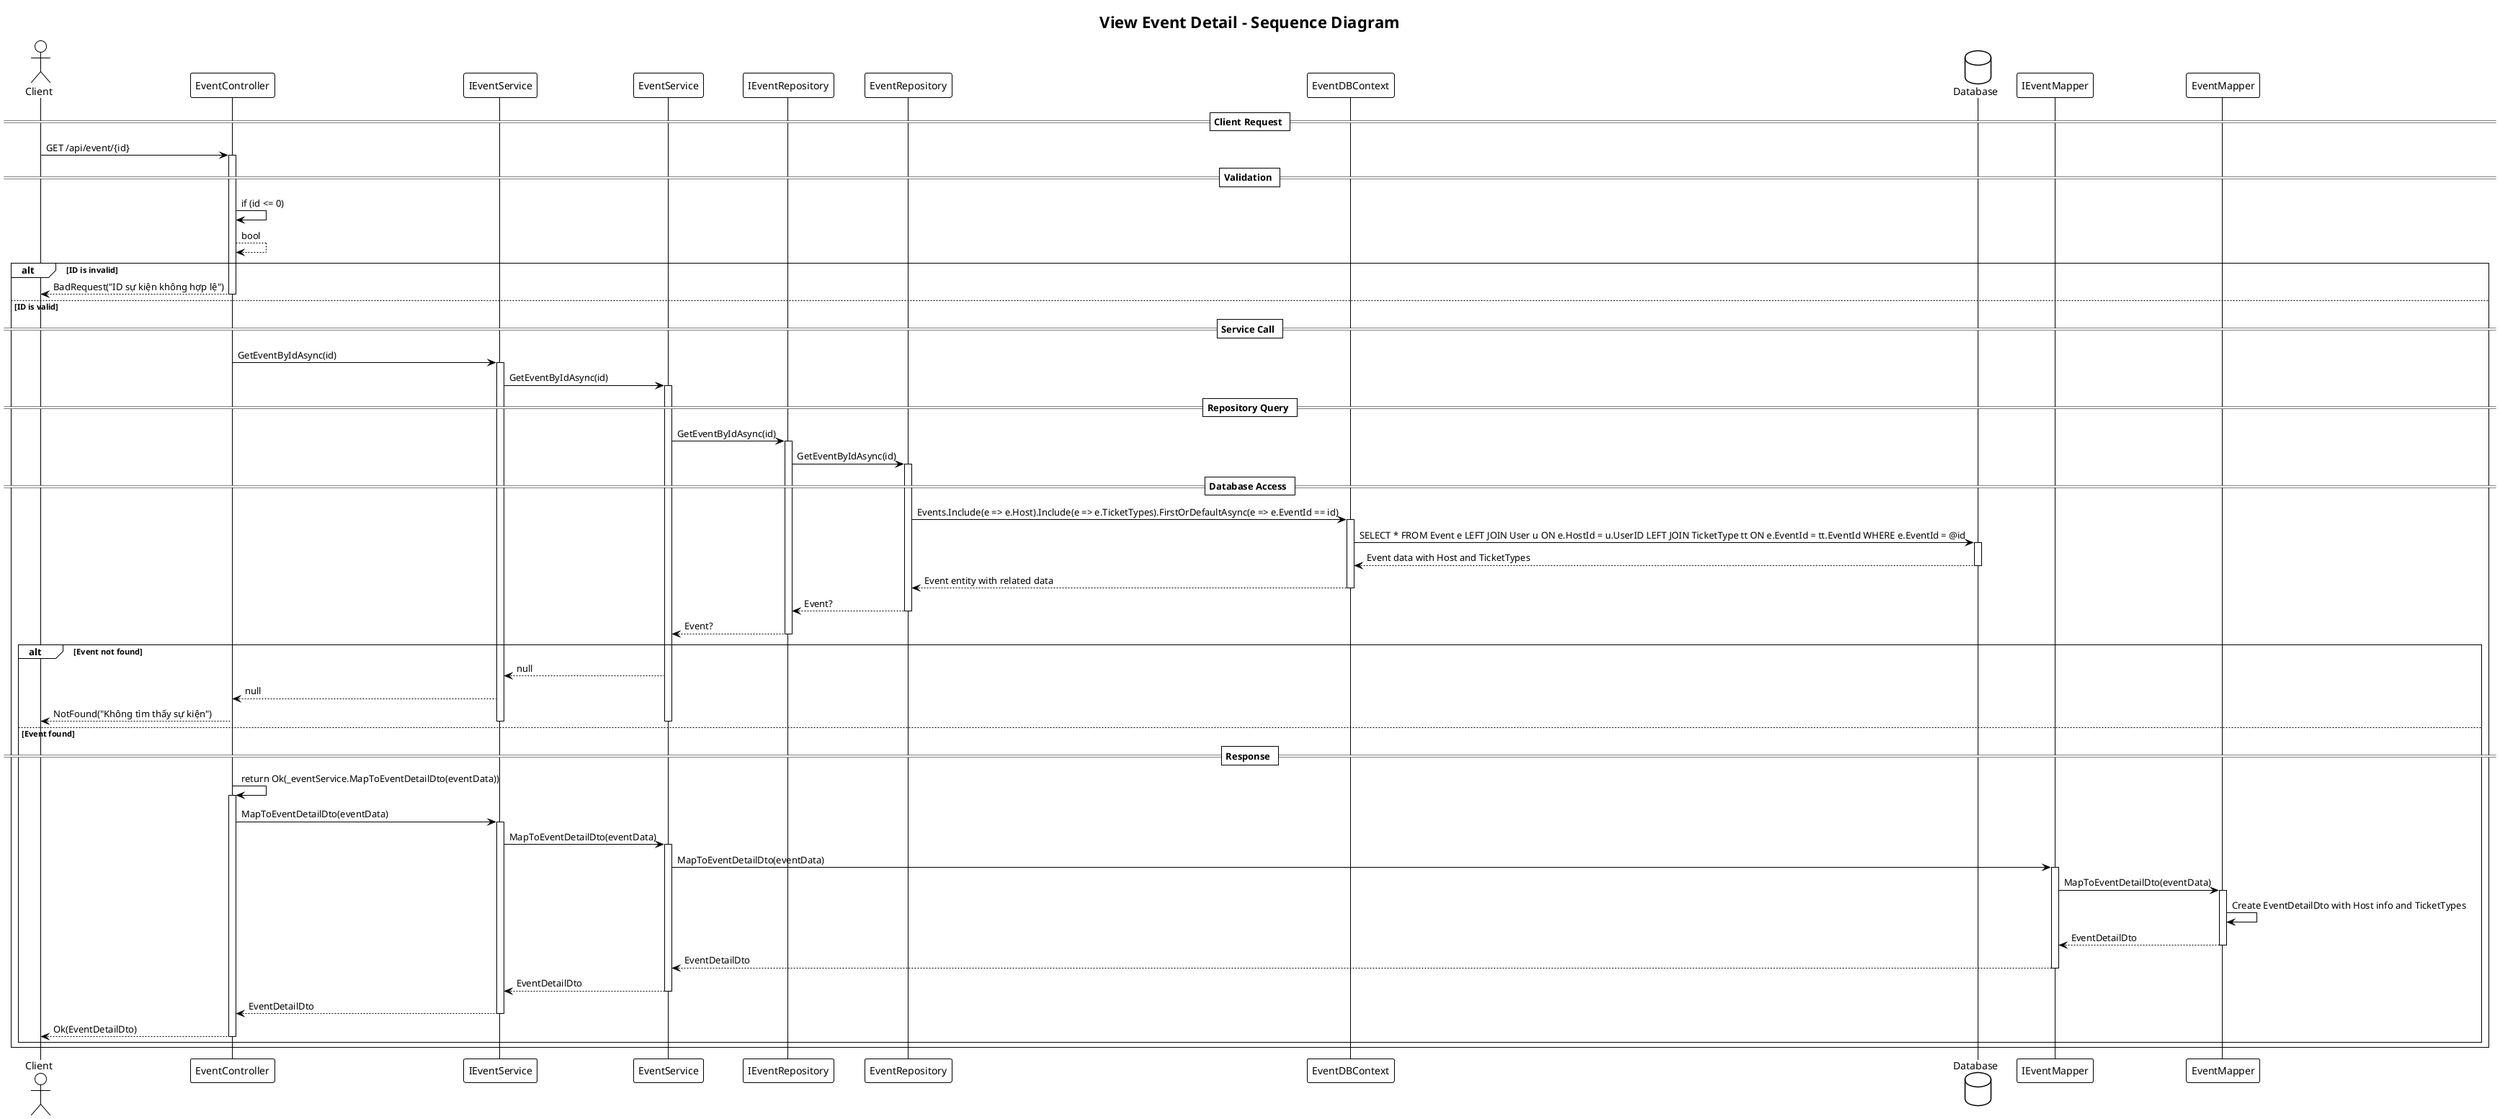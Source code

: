 @startuml ViewEventDetail_Sequence
!theme plain
title View Event Detail - Sequence Diagram

actor Client
participant "EventController" as EC
participant "IEventService" as IES
participant "EventService" as ES
participant "IEventRepository" as IER
participant "EventRepository" as ER
participant "EventDBContext" as EDC
database "Database" as DB
participant "IEventMapper" as IEM
participant "EventMapper" as EM

== Client Request ==
Client -> EC: GET /api/event/{id}
activate EC

== Validation ==
EC -> EC: if (id <= 0)
EC --> EC: bool

alt ID is invalid
    EC --> Client: BadRequest("ID sự kiện không hợp lệ")
    deactivate EC
else ID is valid
    == Service Call ==
    EC -> IES: GetEventByIdAsync(id)
    activate IES
    
    IES -> ES: GetEventByIdAsync(id)
    activate ES
    
    == Repository Query ==
    ES -> IER: GetEventByIdAsync(id)
    activate IER
    
    IER -> ER: GetEventByIdAsync(id)
    activate ER
    
    == Database Access ==
    ER -> EDC: Events.Include(e => e.Host).Include(e => e.TicketTypes).FirstOrDefaultAsync(e => e.EventId == id)
    activate EDC
    
    EDC -> DB: SELECT * FROM Event e LEFT JOIN User u ON e.HostId = u.UserID LEFT JOIN TicketType tt ON e.EventId = tt.EventId WHERE e.EventId = @id
    activate DB
    
    DB --> EDC: Event data with Host and TicketTypes
    deactivate DB
    
    EDC --> ER: Event entity with related data
    deactivate EDC
    
    ER --> IER: Event?
    deactivate ER
    
    IER --> ES: Event?
    deactivate IER
    
    alt Event not found
        ES --> IES: null
        IES --> EC: null
        EC --> Client: NotFound("Không tìm thấy sự kiện")
        deactivate IES
        deactivate ES
        deactivate EC
    else Event found
        == Response ==
        EC -> EC: return Ok(_eventService.MapToEventDetailDto(eventData))
        activate EC
        
        EC -> IES: MapToEventDetailDto(eventData)
        activate IES
        
        IES -> ES: MapToEventDetailDto(eventData)
        activate ES
        
        ES -> IEM: MapToEventDetailDto(eventData)
        activate IEM
        
        IEM -> EM: MapToEventDetailDto(eventData)
        activate EM
        
        EM -> EM: Create EventDetailDto with Host info and TicketTypes
        EM --> IEM: EventDetailDto
        deactivate EM
        
        IEM --> ES: EventDetailDto
        deactivate IEM
        
        ES --> IES: EventDetailDto
        deactivate ES
        
        IES --> EC: EventDetailDto
        deactivate IES
        
        EC --> Client: Ok(EventDetailDto)
        deactivate EC
    end
end

@enduml
